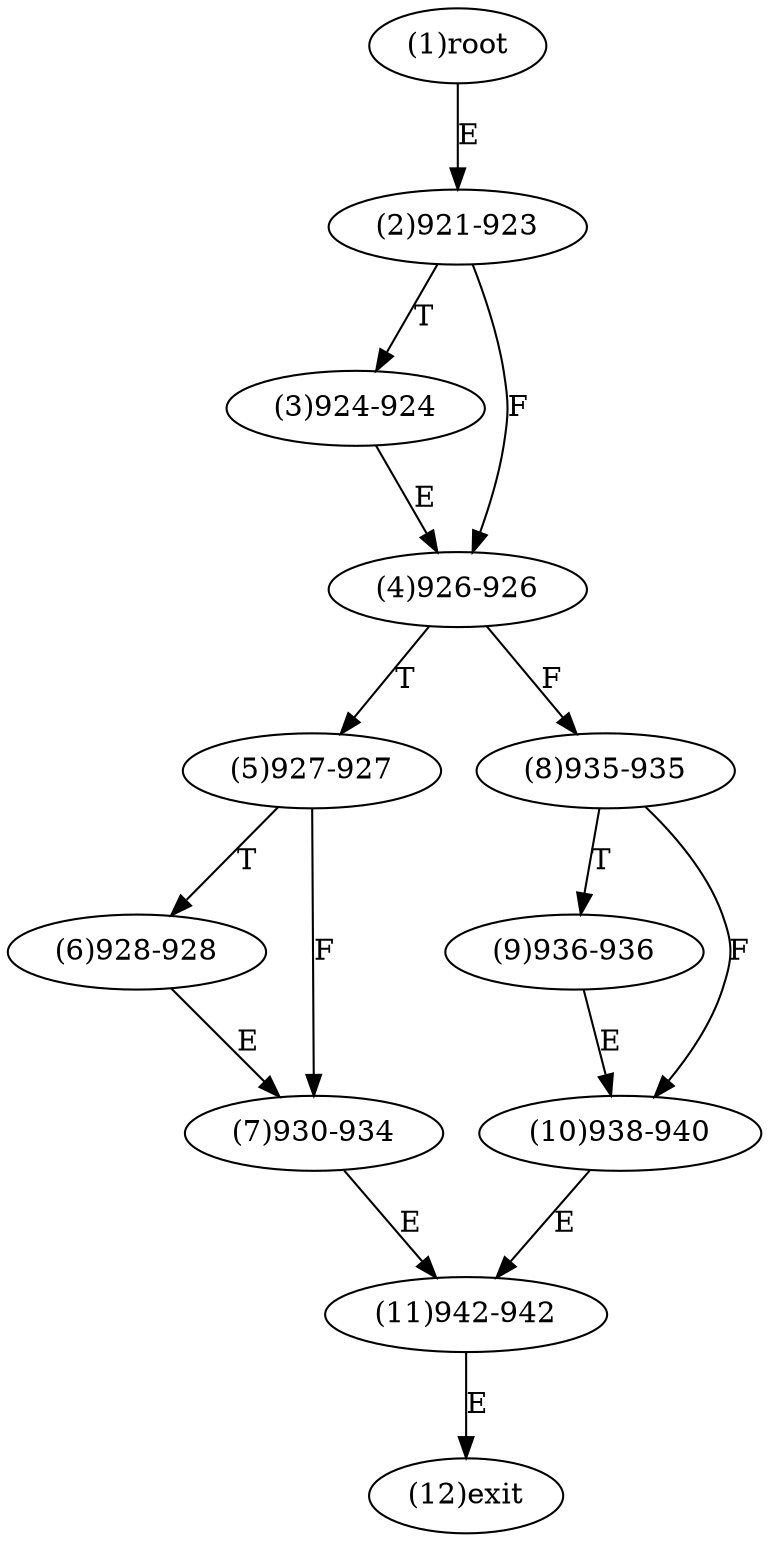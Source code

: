 digraph "" { 
1[ label="(1)root"];
2[ label="(2)921-923"];
3[ label="(3)924-924"];
4[ label="(4)926-926"];
5[ label="(5)927-927"];
6[ label="(6)928-928"];
7[ label="(7)930-934"];
8[ label="(8)935-935"];
9[ label="(9)936-936"];
10[ label="(10)938-940"];
11[ label="(11)942-942"];
12[ label="(12)exit"];
1->2[ label="E"];
2->4[ label="F"];
2->3[ label="T"];
3->4[ label="E"];
4->8[ label="F"];
4->5[ label="T"];
5->7[ label="F"];
5->6[ label="T"];
6->7[ label="E"];
7->11[ label="E"];
8->10[ label="F"];
8->9[ label="T"];
9->10[ label="E"];
10->11[ label="E"];
11->12[ label="E"];
}